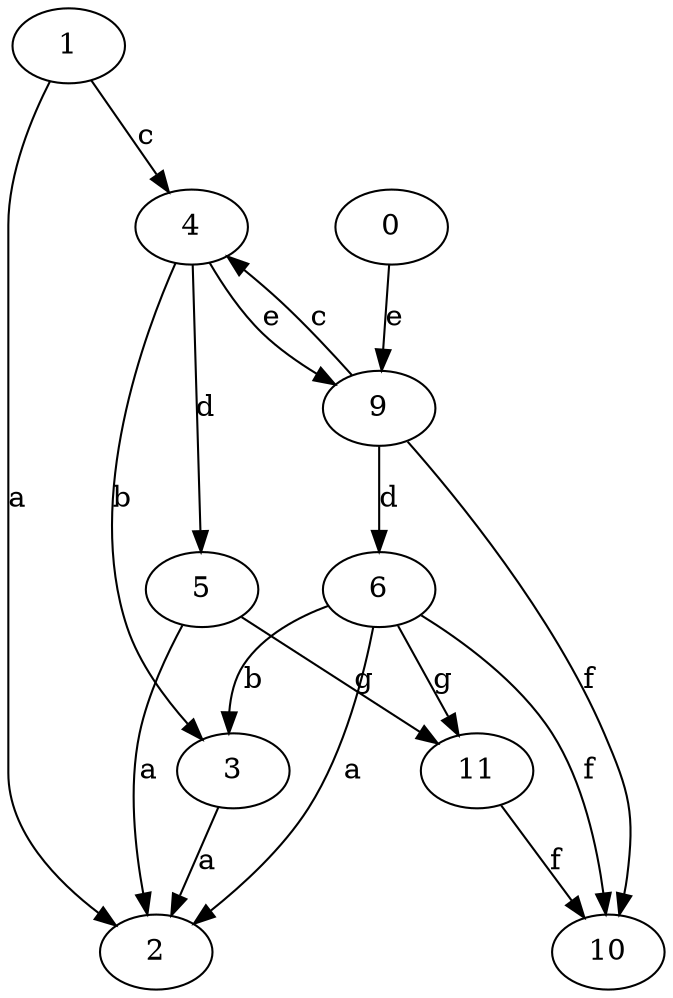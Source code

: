 strict digraph  {
1;
0;
2;
3;
4;
5;
6;
9;
10;
11;
1 -> 2  [label=a];
1 -> 4  [label=c];
0 -> 9  [label=e];
3 -> 2  [label=a];
4 -> 3  [label=b];
4 -> 5  [label=d];
4 -> 9  [label=e];
5 -> 2  [label=a];
5 -> 11  [label=g];
6 -> 2  [label=a];
6 -> 3  [label=b];
6 -> 10  [label=f];
6 -> 11  [label=g];
9 -> 4  [label=c];
9 -> 6  [label=d];
9 -> 10  [label=f];
11 -> 10  [label=f];
}

